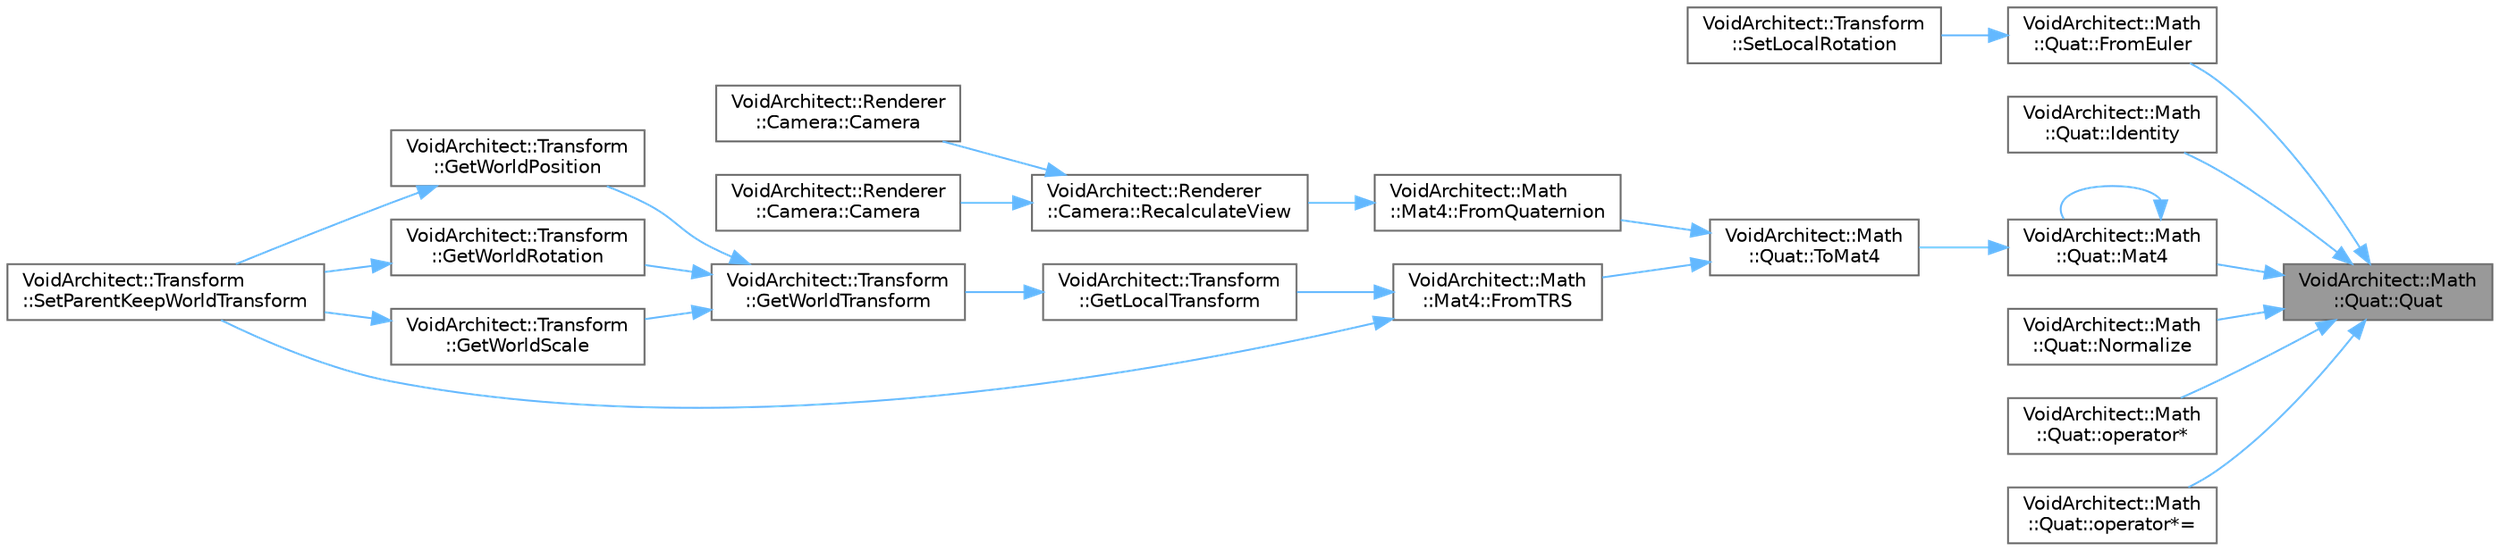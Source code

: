 digraph "VoidArchitect::Math::Quat::Quat"
{
 // LATEX_PDF_SIZE
  bgcolor="transparent";
  edge [fontname=Helvetica,fontsize=10,labelfontname=Helvetica,labelfontsize=10];
  node [fontname=Helvetica,fontsize=10,shape=box,height=0.2,width=0.4];
  rankdir="RL";
  Node1 [id="Node000001",label="VoidArchitect::Math\l::Quat::Quat",height=0.2,width=0.4,color="gray40", fillcolor="grey60", style="filled", fontcolor="black",tooltip=" "];
  Node1 -> Node2 [id="edge1_Node000001_Node000002",dir="back",color="steelblue1",style="solid",tooltip=" "];
  Node2 [id="Node000002",label="VoidArchitect::Math\l::Quat::FromEuler",height=0.2,width=0.4,color="grey40", fillcolor="white", style="filled",URL="$class_void_architect_1_1_math_1_1_quat.html#a27bfb6b79f033e5b66c21257ced1b266",tooltip=" "];
  Node2 -> Node3 [id="edge2_Node000002_Node000003",dir="back",color="steelblue1",style="solid",tooltip=" "];
  Node3 [id="Node000003",label="VoidArchitect::Transform\l::SetLocalRotation",height=0.2,width=0.4,color="grey40", fillcolor="white", style="filled",URL="$class_void_architect_1_1_transform.html#a092b89b07bc69791a1112354758fb9b3",tooltip=" "];
  Node1 -> Node4 [id="edge3_Node000001_Node000004",dir="back",color="steelblue1",style="solid",tooltip=" "];
  Node4 [id="Node000004",label="VoidArchitect::Math\l::Quat::Identity",height=0.2,width=0.4,color="grey40", fillcolor="white", style="filled",URL="$class_void_architect_1_1_math_1_1_quat.html#a485cf11356a0e4ca1e9ee12a7ade3725",tooltip=" "];
  Node1 -> Node5 [id="edge4_Node000001_Node000005",dir="back",color="steelblue1",style="solid",tooltip=" "];
  Node5 [id="Node000005",label="VoidArchitect::Math\l::Quat::Mat4",height=0.2,width=0.4,color="grey40", fillcolor="white", style="filled",URL="$class_void_architect_1_1_math_1_1_quat.html#ab22666e92ed99d4c504e684d717e98f1",tooltip=" "];
  Node5 -> Node5 [id="edge5_Node000005_Node000005",dir="back",color="steelblue1",style="solid",tooltip=" "];
  Node5 -> Node6 [id="edge6_Node000005_Node000006",dir="back",color="steelblue1",style="solid",tooltip=" "];
  Node6 [id="Node000006",label="VoidArchitect::Math\l::Quat::ToMat4",height=0.2,width=0.4,color="grey40", fillcolor="white", style="filled",URL="$class_void_architect_1_1_math_1_1_quat.html#a76cddec8b162e593aff5d4f5ef0c9689",tooltip=" "];
  Node6 -> Node7 [id="edge7_Node000006_Node000007",dir="back",color="steelblue1",style="solid",tooltip=" "];
  Node7 [id="Node000007",label="VoidArchitect::Math\l::Mat4::FromQuaternion",height=0.2,width=0.4,color="grey40", fillcolor="white", style="filled",URL="$class_void_architect_1_1_math_1_1_mat4.html#a1d3cdd3516668c23447be13546688850",tooltip=" "];
  Node7 -> Node8 [id="edge8_Node000007_Node000008",dir="back",color="steelblue1",style="solid",tooltip=" "];
  Node8 [id="Node000008",label="VoidArchitect::Renderer\l::Camera::RecalculateView",height=0.2,width=0.4,color="grey40", fillcolor="white", style="filled",URL="$class_void_architect_1_1_renderer_1_1_camera.html#af41837ac7bb449527198e34f13ff6df4",tooltip=" "];
  Node8 -> Node9 [id="edge9_Node000008_Node000009",dir="back",color="steelblue1",style="solid",tooltip=" "];
  Node9 [id="Node000009",label="VoidArchitect::Renderer\l::Camera::Camera",height=0.2,width=0.4,color="grey40", fillcolor="white", style="filled",URL="$class_void_architect_1_1_renderer_1_1_camera.html#a4cef1ce64a3bfd1e73b352540dc53563",tooltip=" "];
  Node8 -> Node10 [id="edge10_Node000008_Node000010",dir="back",color="steelblue1",style="solid",tooltip=" "];
  Node10 [id="Node000010",label="VoidArchitect::Renderer\l::Camera::Camera",height=0.2,width=0.4,color="grey40", fillcolor="white", style="filled",URL="$class_void_architect_1_1_renderer_1_1_camera.html#a0eab834bef82dae0df3be608f9d54a00",tooltip=" "];
  Node6 -> Node11 [id="edge11_Node000006_Node000011",dir="back",color="steelblue1",style="solid",tooltip=" "];
  Node11 [id="Node000011",label="VoidArchitect::Math\l::Mat4::FromTRS",height=0.2,width=0.4,color="grey40", fillcolor="white", style="filled",URL="$class_void_architect_1_1_math_1_1_mat4.html#ab321b2789a01e076a35f6f2beea89fbb",tooltip=" "];
  Node11 -> Node12 [id="edge12_Node000011_Node000012",dir="back",color="steelblue1",style="solid",tooltip=" "];
  Node12 [id="Node000012",label="VoidArchitect::Transform\l::GetLocalTransform",height=0.2,width=0.4,color="grey40", fillcolor="white", style="filled",URL="$class_void_architect_1_1_transform.html#ab6d64dabde4123f779b660d1c638736b",tooltip=" "];
  Node12 -> Node13 [id="edge13_Node000012_Node000013",dir="back",color="steelblue1",style="solid",tooltip=" "];
  Node13 [id="Node000013",label="VoidArchitect::Transform\l::GetWorldTransform",height=0.2,width=0.4,color="grey40", fillcolor="white", style="filled",URL="$class_void_architect_1_1_transform.html#a967af987f30032785bd78e30f0f71305",tooltip=" "];
  Node13 -> Node14 [id="edge14_Node000013_Node000014",dir="back",color="steelblue1",style="solid",tooltip=" "];
  Node14 [id="Node000014",label="VoidArchitect::Transform\l::GetWorldPosition",height=0.2,width=0.4,color="grey40", fillcolor="white", style="filled",URL="$class_void_architect_1_1_transform.html#add4ef336d69451034dcb55055c6ef7e5",tooltip=" "];
  Node14 -> Node15 [id="edge15_Node000014_Node000015",dir="back",color="steelblue1",style="solid",tooltip=" "];
  Node15 [id="Node000015",label="VoidArchitect::Transform\l::SetParentKeepWorldTransform",height=0.2,width=0.4,color="grey40", fillcolor="white", style="filled",URL="$class_void_architect_1_1_transform.html#a73e25e7df28250a6be4a51b78a3d08a8",tooltip=" "];
  Node13 -> Node16 [id="edge16_Node000013_Node000016",dir="back",color="steelblue1",style="solid",tooltip=" "];
  Node16 [id="Node000016",label="VoidArchitect::Transform\l::GetWorldRotation",height=0.2,width=0.4,color="grey40", fillcolor="white", style="filled",URL="$class_void_architect_1_1_transform.html#a5d02889f0a3bc43ea10e80a3f0968bcb",tooltip=" "];
  Node16 -> Node15 [id="edge17_Node000016_Node000015",dir="back",color="steelblue1",style="solid",tooltip=" "];
  Node13 -> Node17 [id="edge18_Node000013_Node000017",dir="back",color="steelblue1",style="solid",tooltip=" "];
  Node17 [id="Node000017",label="VoidArchitect::Transform\l::GetWorldScale",height=0.2,width=0.4,color="grey40", fillcolor="white", style="filled",URL="$class_void_architect_1_1_transform.html#a49c7affef3b21fbb5a95a42d7b78f1d1",tooltip=" "];
  Node17 -> Node15 [id="edge19_Node000017_Node000015",dir="back",color="steelblue1",style="solid",tooltip=" "];
  Node11 -> Node15 [id="edge20_Node000011_Node000015",dir="back",color="steelblue1",style="solid",tooltip=" "];
  Node1 -> Node18 [id="edge21_Node000001_Node000018",dir="back",color="steelblue1",style="solid",tooltip=" "];
  Node18 [id="Node000018",label="VoidArchitect::Math\l::Quat::Normalize",height=0.2,width=0.4,color="grey40", fillcolor="white", style="filled",URL="$class_void_architect_1_1_math_1_1_quat.html#a77ddb8827e6f414598898183965731ee",tooltip=" "];
  Node1 -> Node19 [id="edge22_Node000001_Node000019",dir="back",color="steelblue1",style="solid",tooltip=" "];
  Node19 [id="Node000019",label="VoidArchitect::Math\l::Quat::operator*",height=0.2,width=0.4,color="grey40", fillcolor="white", style="filled",URL="$class_void_architect_1_1_math_1_1_quat.html#a8a54023ef4373ee7ff1ebf1da2098787",tooltip=" "];
  Node1 -> Node20 [id="edge23_Node000001_Node000020",dir="back",color="steelblue1",style="solid",tooltip=" "];
  Node20 [id="Node000020",label="VoidArchitect::Math\l::Quat::operator*=",height=0.2,width=0.4,color="grey40", fillcolor="white", style="filled",URL="$class_void_architect_1_1_math_1_1_quat.html#a67005f06a0f6e075ca5043bef82f734b",tooltip=" "];
}
